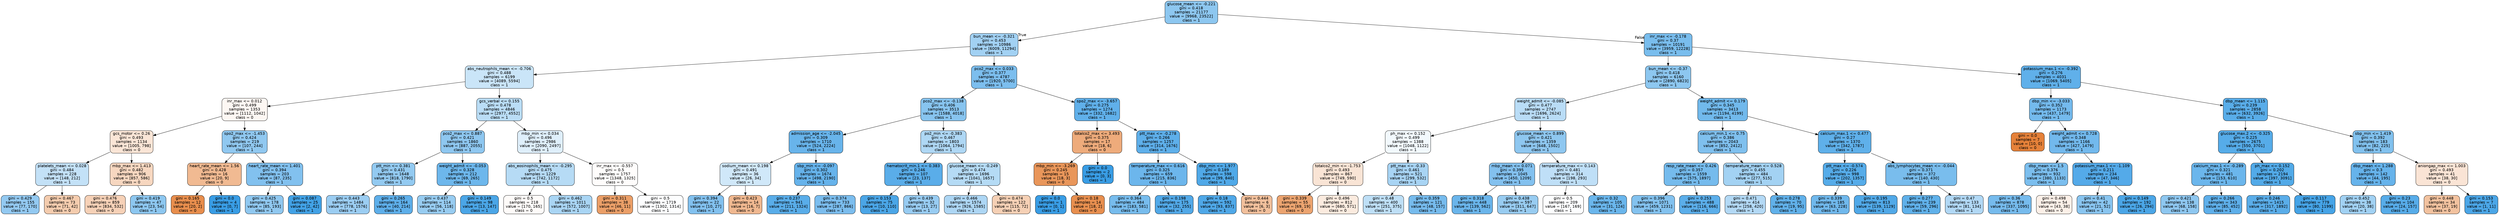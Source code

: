 digraph Tree {
node [shape=box, style="filled, rounded", color="black", fontname="helvetica"] ;
edge [fontname="helvetica"] ;
0 [label="glucose_mean <= -0.221\ngini = 0.418\nsamples = 21177\nvalue = [9968, 23522]\nclass = 1", fillcolor="#8dc7f0"] ;
1 [label="bun_mean <= -0.321\ngini = 0.453\nsamples = 10986\nvalue = [6009, 11294]\nclass = 1", fillcolor="#a2d1f3"] ;
0 -> 1 [labeldistance=2.5, labelangle=45, headlabel="True"] ;
2 [label="abs_neutrophils_mean <= -0.706\ngini = 0.488\nsamples = 6199\nvalue = [4089, 5594]\nclass = 1", fillcolor="#cae5f8"] ;
1 -> 2 ;
3 [label="inr_max <= 0.012\ngini = 0.499\nsamples = 1353\nvalue = [1112, 1042]\nclass = 0", fillcolor="#fdf7f3"] ;
2 -> 3 ;
4 [label="gcs_motor <= 0.26\ngini = 0.493\nsamples = 1134\nvalue = [1005, 798]\nclass = 0", fillcolor="#fae5d6"] ;
3 -> 4 ;
5 [label="platelets_mean <= 0.028\ngini = 0.484\nsamples = 228\nvalue = [148, 212]\nclass = 1", fillcolor="#c3e1f7"] ;
4 -> 5 ;
6 [label="gini = 0.429\nsamples = 155\nvalue = [77, 170]\nclass = 1", fillcolor="#93c9f1"] ;
5 -> 6 ;
7 [label="gini = 0.467\nsamples = 73\nvalue = [71, 42]\nclass = 0", fillcolor="#f4ccae"] ;
5 -> 7 ;
8 [label="mbp_max <= 1.413\ngini = 0.482\nsamples = 906\nvalue = [857, 586]\nclass = 0", fillcolor="#f7d7c0"] ;
4 -> 8 ;
9 [label="gini = 0.476\nsamples = 859\nvalue = [834, 532]\nclass = 0", fillcolor="#f6d1b7"] ;
8 -> 9 ;
10 [label="gini = 0.419\nsamples = 47\nvalue = [23, 54]\nclass = 1", fillcolor="#8dc7f0"] ;
8 -> 10 ;
11 [label="spo2_max <= -1.453\ngini = 0.424\nsamples = 219\nvalue = [107, 244]\nclass = 1", fillcolor="#90c8f0"] ;
3 -> 11 ;
12 [label="heart_rate_mean <= 1.56\ngini = 0.428\nsamples = 16\nvalue = [20, 9]\nclass = 0", fillcolor="#f1ba92"] ;
11 -> 12 ;
13 [label="gini = 0.165\nsamples = 12\nvalue = [20, 2]\nclass = 0", fillcolor="#e88e4d"] ;
12 -> 13 ;
14 [label="gini = 0.0\nsamples = 4\nvalue = [0, 7]\nclass = 1", fillcolor="#399de5"] ;
12 -> 14 ;
15 [label="heart_rate_mean <= 1.401\ngini = 0.394\nsamples = 203\nvalue = [87, 235]\nclass = 1", fillcolor="#82c1ef"] ;
11 -> 15 ;
16 [label="gini = 0.425\nsamples = 178\nvalue = [85, 193]\nclass = 1", fillcolor="#90c8f0"] ;
15 -> 16 ;
17 [label="gini = 0.087\nsamples = 25\nvalue = [2, 42]\nclass = 1", fillcolor="#42a2e6"] ;
15 -> 17 ;
18 [label="gcs_verbal <= 0.155\ngini = 0.478\nsamples = 4846\nvalue = [2977, 4552]\nclass = 1", fillcolor="#baddf6"] ;
2 -> 18 ;
19 [label="pco2_max <= 0.887\ngini = 0.421\nsamples = 1860\nvalue = [887, 2055]\nclass = 1", fillcolor="#8ec7f0"] ;
18 -> 19 ;
20 [label="ptt_min <= 0.381\ngini = 0.431\nsamples = 1648\nvalue = [818, 1790]\nclass = 1", fillcolor="#93caf1"] ;
19 -> 20 ;
21 [label="gini = 0.443\nsamples = 1484\nvalue = [778, 1576]\nclass = 1", fillcolor="#9bcdf2"] ;
20 -> 21 ;
22 [label="gini = 0.265\nsamples = 164\nvalue = [40, 214]\nclass = 1", fillcolor="#5eafea"] ;
20 -> 22 ;
23 [label="weight_admit <= -0.053\ngini = 0.328\nsamples = 212\nvalue = [69, 265]\nclass = 1", fillcolor="#6db7ec"] ;
19 -> 23 ;
24 [label="gini = 0.437\nsamples = 114\nvalue = [56, 118]\nclass = 1", fillcolor="#97ccf1"] ;
23 -> 24 ;
25 [label="gini = 0.149\nsamples = 98\nvalue = [13, 147]\nclass = 1", fillcolor="#4ba6e7"] ;
23 -> 25 ;
26 [label="mbp_min <= 0.034\ngini = 0.496\nsamples = 2986\nvalue = [2090, 2497]\nclass = 1", fillcolor="#dfeffb"] ;
18 -> 26 ;
27 [label="abs_eosinophils_mean <= -0.295\ngini = 0.475\nsamples = 1229\nvalue = [742, 1172]\nclass = 1", fillcolor="#b6dbf5"] ;
26 -> 27 ;
28 [label="gini = 0.5\nsamples = 218\nvalue = [170, 165]\nclass = 0", fillcolor="#fefbf9"] ;
27 -> 28 ;
29 [label="gini = 0.462\nsamples = 1011\nvalue = [572, 1007]\nclass = 1", fillcolor="#a9d5f4"] ;
27 -> 29 ;
30 [label="inr_max <= -0.557\ngini = 0.5\nsamples = 1757\nvalue = [1348, 1325]\nclass = 0", fillcolor="#fffdfc"] ;
26 -> 30 ;
31 [label="gini = 0.311\nsamples = 38\nvalue = [46, 11]\nclass = 0", fillcolor="#eb9f68"] ;
30 -> 31 ;
32 [label="gini = 0.5\nsamples = 1719\nvalue = [1302, 1314]\nclass = 1", fillcolor="#fdfeff"] ;
30 -> 32 ;
33 [label="pco2_max <= 0.033\ngini = 0.377\nsamples = 4787\nvalue = [1920, 5700]\nclass = 1", fillcolor="#7cbeee"] ;
1 -> 33 ;
34 [label="pco2_max <= -0.138\ngini = 0.406\nsamples = 3513\nvalue = [1588, 4018]\nclass = 1", fillcolor="#87c4ef"] ;
33 -> 34 ;
35 [label="admission_age <= -2.045\ngini = 0.309\nsamples = 1710\nvalue = [524, 2224]\nclass = 1", fillcolor="#68b4eb"] ;
34 -> 35 ;
36 [label="sodium_mean <= 0.198\ngini = 0.491\nsamples = 36\nvalue = [26, 34]\nclass = 1", fillcolor="#d0e8f9"] ;
35 -> 36 ;
37 [label="gini = 0.394\nsamples = 22\nvalue = [10, 27]\nclass = 1", fillcolor="#82c1ef"] ;
36 -> 37 ;
38 [label="gini = 0.423\nsamples = 14\nvalue = [16, 7]\nclass = 0", fillcolor="#f0b890"] ;
36 -> 38 ;
39 [label="sbp_min <= -0.097\ngini = 0.302\nsamples = 1674\nvalue = [498, 2190]\nclass = 1", fillcolor="#66b3eb"] ;
35 -> 39 ;
40 [label="gini = 0.237\nsamples = 941\nvalue = [211, 1324]\nclass = 1", fillcolor="#59ade9"] ;
39 -> 40 ;
41 [label="gini = 0.374\nsamples = 733\nvalue = [287, 866]\nclass = 1", fillcolor="#7bbdee"] ;
39 -> 41 ;
42 [label="po2_min <= -0.383\ngini = 0.467\nsamples = 1803\nvalue = [1064, 1794]\nclass = 1", fillcolor="#aed7f4"] ;
34 -> 42 ;
43 [label="hematocrit_min.1 <= 0.383\ngini = 0.246\nsamples = 107\nvalue = [23, 137]\nclass = 1", fillcolor="#5aade9"] ;
42 -> 43 ;
44 [label="gini = 0.153\nsamples = 75\nvalue = [10, 110]\nclass = 1", fillcolor="#4ba6e7"] ;
43 -> 44 ;
45 [label="gini = 0.439\nsamples = 32\nvalue = [13, 27]\nclass = 1", fillcolor="#98ccf2"] ;
43 -> 45 ;
46 [label="glucose_mean <= -0.249\ngini = 0.474\nsamples = 1696\nvalue = [1041, 1657]\nclass = 1", fillcolor="#b5dbf5"] ;
42 -> 46 ;
47 [label="gini = 0.466\nsamples = 1574\nvalue = [926, 1585]\nclass = 1", fillcolor="#add6f4"] ;
46 -> 47 ;
48 [label="gini = 0.474\nsamples = 122\nvalue = [115, 72]\nclass = 0", fillcolor="#f5d0b5"] ;
46 -> 48 ;
49 [label="spo2_max <= -3.657\ngini = 0.275\nsamples = 1274\nvalue = [332, 1682]\nclass = 1", fillcolor="#60b0ea"] ;
33 -> 49 ;
50 [label="totalco2_max <= 3.493\ngini = 0.375\nsamples = 17\nvalue = [18, 6]\nclass = 0", fillcolor="#eeab7b"] ;
49 -> 50 ;
51 [label="mbp_min <= -3.269\ngini = 0.245\nsamples = 15\nvalue = [18, 3]\nclass = 0", fillcolor="#e9965a"] ;
50 -> 51 ;
52 [label="gini = 0.0\nsamples = 1\nvalue = [0, 1]\nclass = 1", fillcolor="#399de5"] ;
51 -> 52 ;
53 [label="gini = 0.18\nsamples = 14\nvalue = [18, 2]\nclass = 0", fillcolor="#e88f4f"] ;
51 -> 53 ;
54 [label="gini = 0.0\nsamples = 2\nvalue = [0, 3]\nclass = 1", fillcolor="#399de5"] ;
50 -> 54 ;
55 [label="ptt_max <= -0.278\ngini = 0.266\nsamples = 1257\nvalue = [314, 1676]\nclass = 1", fillcolor="#5eafea"] ;
49 -> 55 ;
56 [label="temperature_max <= 0.616\ngini = 0.325\nsamples = 659\nvalue = [215, 836]\nclass = 1", fillcolor="#6cb6ec"] ;
55 -> 56 ;
57 [label="gini = 0.364\nsamples = 484\nvalue = [183, 581]\nclass = 1", fillcolor="#77bced"] ;
56 -> 57 ;
58 [label="gini = 0.198\nsamples = 175\nvalue = [32, 255]\nclass = 1", fillcolor="#52a9e8"] ;
56 -> 58 ;
59 [label="dbp_min <= 1.977\ngini = 0.189\nsamples = 598\nvalue = [99, 840]\nclass = 1", fillcolor="#50a9e8"] ;
55 -> 59 ;
60 [label="gini = 0.18\nsamples = 592\nvalue = [93, 837]\nclass = 1", fillcolor="#4fa8e8"] ;
59 -> 60 ;
61 [label="gini = 0.444\nsamples = 6\nvalue = [6, 3]\nclass = 0", fillcolor="#f2c09c"] ;
59 -> 61 ;
62 [label="inr_max <= -0.178\ngini = 0.37\nsamples = 10191\nvalue = [3959, 12228]\nclass = 1", fillcolor="#79bded"] ;
0 -> 62 [labeldistance=2.5, labelangle=-45, headlabel="False"] ;
63 [label="bun_mean <= -0.37\ngini = 0.418\nsamples = 6160\nvalue = [2890, 6823]\nclass = 1", fillcolor="#8dc7f0"] ;
62 -> 63 ;
64 [label="weight_admit <= -0.085\ngini = 0.477\nsamples = 2747\nvalue = [1696, 2624]\nclass = 1", fillcolor="#b9dcf6"] ;
63 -> 64 ;
65 [label="ph_max <= 0.152\ngini = 0.499\nsamples = 1388\nvalue = [1048, 1122]\nclass = 1", fillcolor="#f2f9fd"] ;
64 -> 65 ;
66 [label="totalco2_min <= -1.753\ngini = 0.493\nsamples = 867\nvalue = [749, 590]\nclass = 0", fillcolor="#f9e4d5"] ;
65 -> 66 ;
67 [label="gini = 0.339\nsamples = 55\nvalue = [69, 19]\nclass = 0", fillcolor="#eca470"] ;
66 -> 67 ;
68 [label="gini = 0.496\nsamples = 812\nvalue = [680, 571]\nclass = 0", fillcolor="#fbebdf"] ;
66 -> 68 ;
69 [label="ptt_max <= -0.33\ngini = 0.461\nsamples = 521\nvalue = [299, 532]\nclass = 1", fillcolor="#a8d4f4"] ;
65 -> 69 ;
70 [label="gini = 0.48\nsamples = 400\nvalue = [251, 375]\nclass = 1", fillcolor="#bedff6"] ;
69 -> 70 ;
71 [label="gini = 0.359\nsamples = 121\nvalue = [48, 157]\nclass = 1", fillcolor="#76bbed"] ;
69 -> 71 ;
72 [label="glucose_mean <= 0.899\ngini = 0.421\nsamples = 1359\nvalue = [648, 1502]\nclass = 1", fillcolor="#8ec7f0"] ;
64 -> 72 ;
73 [label="mbp_mean <= 0.071\ngini = 0.395\nsamples = 1045\nvalue = [450, 1209]\nclass = 1", fillcolor="#83c1ef"] ;
72 -> 73 ;
74 [label="gini = 0.318\nsamples = 448\nvalue = [139, 562]\nclass = 1", fillcolor="#6ab5eb"] ;
73 -> 74 ;
75 [label="gini = 0.438\nsamples = 597\nvalue = [311, 647]\nclass = 1", fillcolor="#98ccf1"] ;
73 -> 75 ;
76 [label="temperature_max <= 0.143\ngini = 0.481\nsamples = 314\nvalue = [198, 293]\nclass = 1", fillcolor="#bfdff7"] ;
72 -> 76 ;
77 [label="gini = 0.5\nsamples = 209\nvalue = [167, 169]\nclass = 1", fillcolor="#fdfeff"] ;
76 -> 77 ;
78 [label="gini = 0.32\nsamples = 105\nvalue = [31, 124]\nclass = 1", fillcolor="#6ab6ec"] ;
76 -> 78 ;
79 [label="weight_admit <= 0.179\ngini = 0.345\nsamples = 3413\nvalue = [1194, 4199]\nclass = 1", fillcolor="#71b9ec"] ;
63 -> 79 ;
80 [label="calcium_min.1 <= 0.75\ngini = 0.386\nsamples = 2043\nvalue = [852, 2412]\nclass = 1", fillcolor="#7fc0ee"] ;
79 -> 80 ;
81 [label="resp_rate_mean <= 0.426\ngini = 0.357\nsamples = 1559\nvalue = [575, 1897]\nclass = 1", fillcolor="#75bbed"] ;
80 -> 81 ;
82 [label="gini = 0.396\nsamples = 1071\nvalue = [459, 1231]\nclass = 1", fillcolor="#83c2ef"] ;
81 -> 82 ;
83 [label="gini = 0.253\nsamples = 488\nvalue = [116, 666]\nclass = 1", fillcolor="#5baeea"] ;
81 -> 83 ;
84 [label="temperature_mean <= 0.528\ngini = 0.455\nsamples = 484\nvalue = [277, 515]\nclass = 1", fillcolor="#a3d2f3"] ;
80 -> 84 ;
85 [label="gini = 0.471\nsamples = 414\nvalue = [258, 420]\nclass = 1", fillcolor="#b3d9f5"] ;
84 -> 85 ;
86 [label="gini = 0.278\nsamples = 70\nvalue = [19, 95]\nclass = 1", fillcolor="#61b1ea"] ;
84 -> 86 ;
87 [label="calcium_max.1 <= 0.477\ngini = 0.27\nsamples = 1370\nvalue = [342, 1787]\nclass = 1", fillcolor="#5fb0ea"] ;
79 -> 87 ;
88 [label="ptt_max <= -0.574\ngini = 0.226\nsamples = 998\nvalue = [202, 1357]\nclass = 1", fillcolor="#56ace9"] ;
87 -> 88 ;
89 [label="gini = 0.339\nsamples = 185\nvalue = [63, 228]\nclass = 1", fillcolor="#70b8ec"] ;
88 -> 89 ;
90 [label="gini = 0.195\nsamples = 813\nvalue = [139, 1129]\nclass = 1", fillcolor="#51a9e8"] ;
88 -> 90 ;
91 [label="abs_lymphocytes_mean <= -0.044\ngini = 0.371\nsamples = 372\nvalue = [140, 430]\nclass = 1", fillcolor="#79bded"] ;
87 -> 91 ;
92 [label="gini = 0.277\nsamples = 239\nvalue = [59, 296]\nclass = 1", fillcolor="#60b1ea"] ;
91 -> 92 ;
93 [label="gini = 0.47\nsamples = 133\nvalue = [81, 134]\nclass = 1", fillcolor="#b1d8f5"] ;
91 -> 93 ;
94 [label="potassium_max.1 <= -0.392\ngini = 0.276\nsamples = 4031\nvalue = [1069, 5405]\nclass = 1", fillcolor="#60b0ea"] ;
62 -> 94 ;
95 [label="dbp_min <= -3.033\ngini = 0.352\nsamples = 1173\nvalue = [437, 1479]\nclass = 1", fillcolor="#74baed"] ;
94 -> 95 ;
96 [label="gini = 0.0\nsamples = 7\nvalue = [10, 0]\nclass = 0", fillcolor="#e58139"] ;
95 -> 96 ;
97 [label="weight_admit <= 0.728\ngini = 0.348\nsamples = 1166\nvalue = [427, 1479]\nclass = 1", fillcolor="#72b9ed"] ;
95 -> 97 ;
98 [label="dbp_mean <= 1.5\ngini = 0.376\nsamples = 932\nvalue = [380, 1133]\nclass = 1", fillcolor="#7bbeee"] ;
97 -> 98 ;
99 [label="gini = 0.36\nsamples = 878\nvalue = [337, 1095]\nclass = 1", fillcolor="#76bbed"] ;
98 -> 99 ;
100 [label="gini = 0.498\nsamples = 54\nvalue = [43, 38]\nclass = 0", fillcolor="#fcf0e8"] ;
98 -> 100 ;
101 [label="potassium_max.1 <= -1.109\ngini = 0.211\nsamples = 234\nvalue = [47, 346]\nclass = 1", fillcolor="#54aae9"] ;
97 -> 101 ;
102 [label="gini = 0.41\nsamples = 42\nvalue = [21, 52]\nclass = 1", fillcolor="#89c5f0"] ;
101 -> 102 ;
103 [label="gini = 0.149\nsamples = 192\nvalue = [26, 294]\nclass = 1", fillcolor="#4ba6e7"] ;
101 -> 103 ;
104 [label="dbp_mean <= 1.115\ngini = 0.239\nsamples = 2858\nvalue = [632, 3926]\nclass = 1", fillcolor="#59ade9"] ;
94 -> 104 ;
105 [label="glucose_max.2 <= -0.325\ngini = 0.225\nsamples = 2675\nvalue = [550, 3701]\nclass = 1", fillcolor="#56ace9"] ;
104 -> 105 ;
106 [label="calcium_max.1 <= -0.289\ngini = 0.321\nsamples = 481\nvalue = [153, 610]\nclass = 1", fillcolor="#6bb6ec"] ;
105 -> 106 ;
107 [label="gini = 0.421\nsamples = 138\nvalue = [68, 158]\nclass = 1", fillcolor="#8ec7f0"] ;
106 -> 107 ;
108 [label="gini = 0.266\nsamples = 343\nvalue = [85, 452]\nclass = 1", fillcolor="#5eafea"] ;
106 -> 108 ;
109 [label="ph_max <= 0.152\ngini = 0.202\nsamples = 2194\nvalue = [397, 3091]\nclass = 1", fillcolor="#52aae8"] ;
105 -> 109 ;
110 [label="gini = 0.246\nsamples = 1415\nvalue = [317, 1892]\nclass = 1", fillcolor="#5aade9"] ;
109 -> 110 ;
111 [label="gini = 0.117\nsamples = 779\nvalue = [80, 1199]\nclass = 1", fillcolor="#46a4e7"] ;
109 -> 111 ;
112 [label="sbp_min <= 1.419\ngini = 0.392\nsamples = 183\nvalue = [82, 225]\nclass = 1", fillcolor="#81c1ee"] ;
104 -> 112 ;
113 [label="dbp_mean <= 1.288\ngini = 0.3\nsamples = 142\nvalue = [44, 195]\nclass = 1", fillcolor="#66b3eb"] ;
112 -> 113 ;
114 [label="gini = 0.452\nsamples = 38\nvalue = [20, 38]\nclass = 1", fillcolor="#a1d1f3"] ;
113 -> 114 ;
115 [label="gini = 0.23\nsamples = 104\nvalue = [24, 157]\nclass = 1", fillcolor="#57ace9"] ;
113 -> 115 ;
116 [label="aniongap_max <= 1.003\ngini = 0.493\nsamples = 41\nvalue = [38, 30]\nclass = 0", fillcolor="#fae4d5"] ;
112 -> 116 ;
117 [label="gini = 0.448\nsamples = 34\nvalue = [37, 19]\nclass = 0", fillcolor="#f2c29f"] ;
116 -> 117 ;
118 [label="gini = 0.153\nsamples = 7\nvalue = [1, 11]\nclass = 1", fillcolor="#4ba6e7"] ;
116 -> 118 ;
}